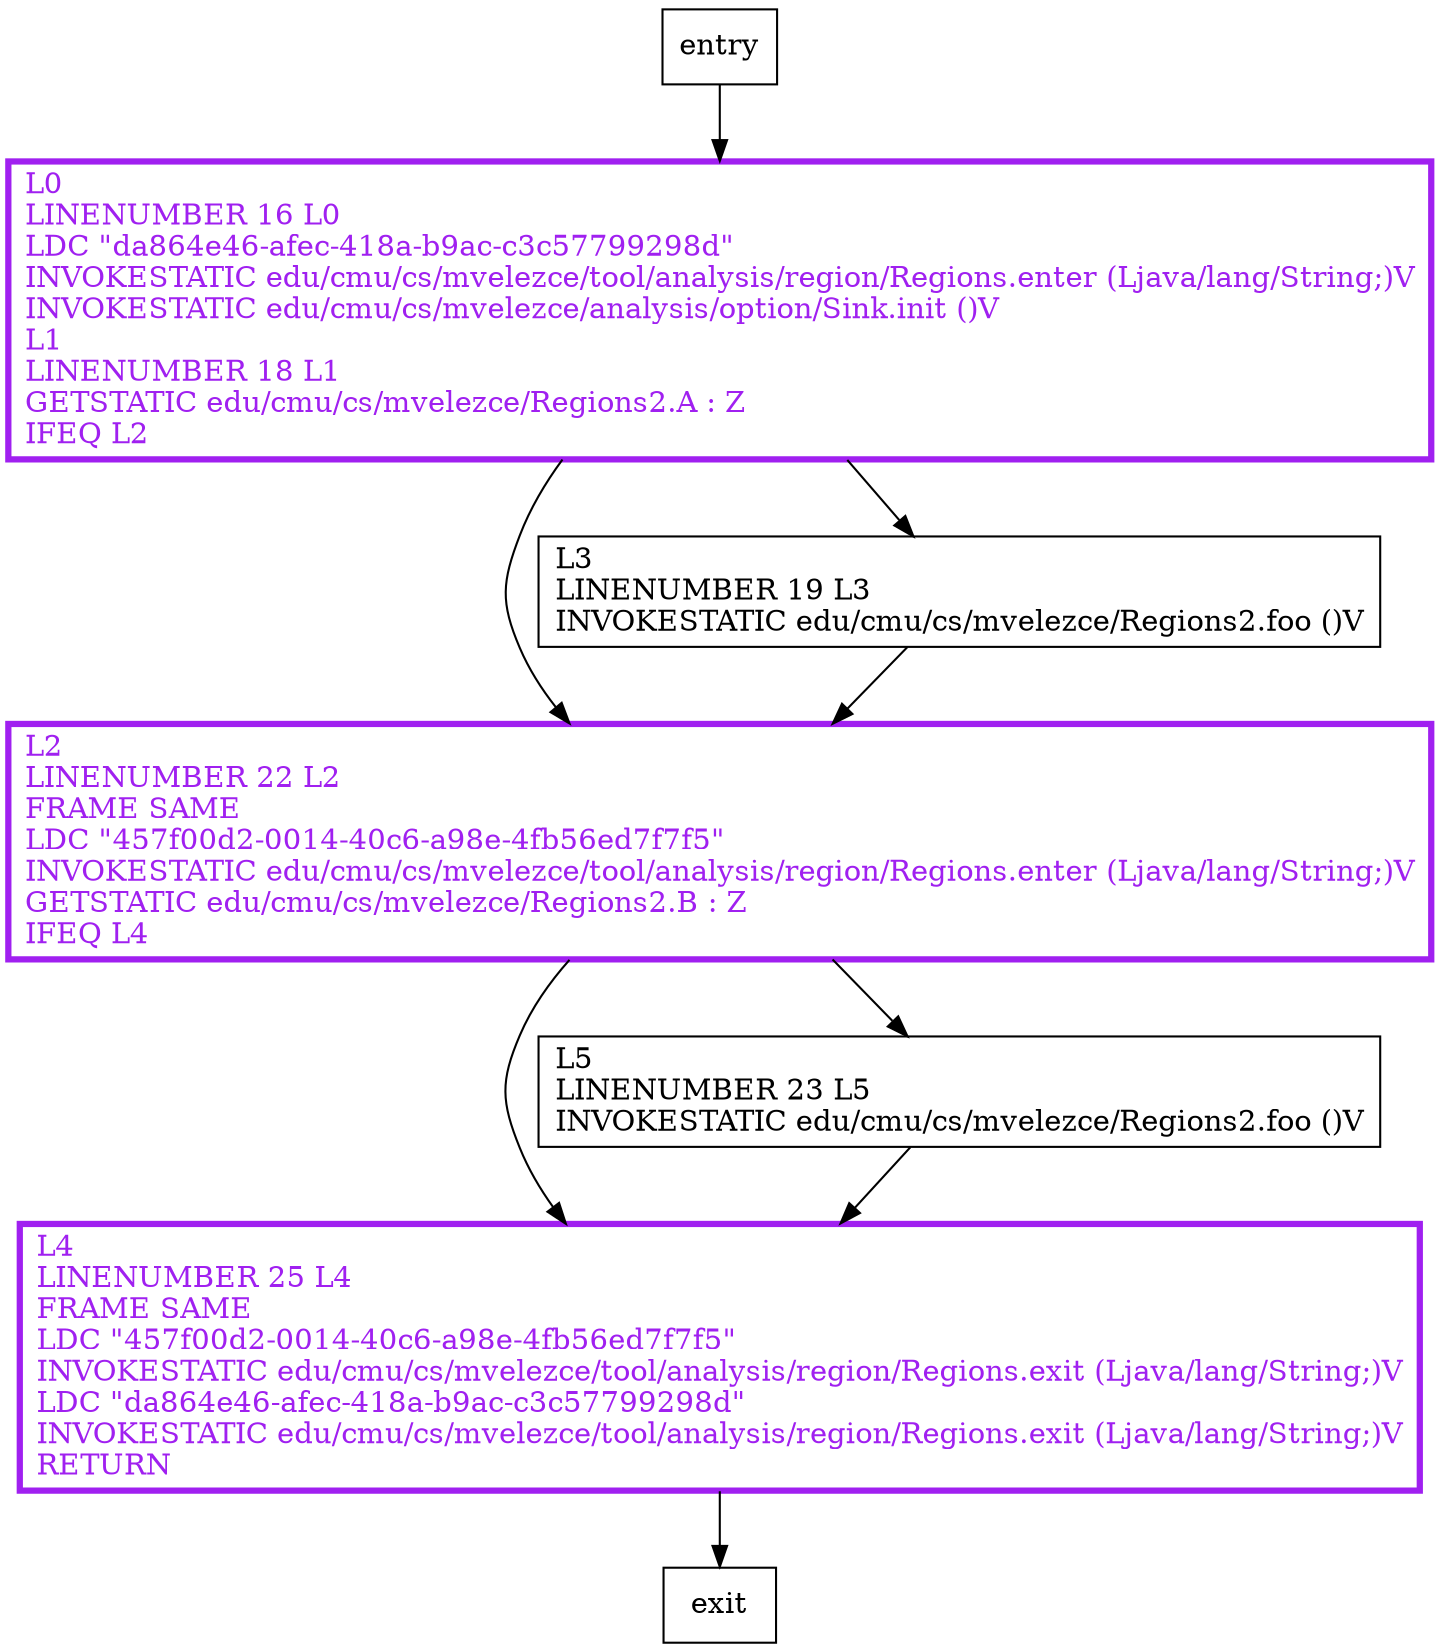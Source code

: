 digraph main {
node [shape=record];
1934361204 [label="L2\lLINENUMBER 22 L2\lFRAME SAME\lLDC \"457f00d2-0014-40c6-a98e-4fb56ed7f7f5\"\lINVOKESTATIC edu/cmu/cs/mvelezce/tool/analysis/region/Regions.enter (Ljava/lang/String;)V\lGETSTATIC edu/cmu/cs/mvelezce/Regions2.B : Z\lIFEQ L4\l"];
2134402157 [label="L3\lLINENUMBER 19 L3\lINVOKESTATIC edu/cmu/cs/mvelezce/Regions2.foo ()V\l"];
605040620 [label="L0\lLINENUMBER 16 L0\lLDC \"da864e46-afec-418a-b9ac-c3c57799298d\"\lINVOKESTATIC edu/cmu/cs/mvelezce/tool/analysis/region/Regions.enter (Ljava/lang/String;)V\lINVOKESTATIC edu/cmu/cs/mvelezce/analysis/option/Sink.init ()V\lL1\lLINENUMBER 18 L1\lGETSTATIC edu/cmu/cs/mvelezce/Regions2.A : Z\lIFEQ L2\l"];
304845770 [label="L4\lLINENUMBER 25 L4\lFRAME SAME\lLDC \"457f00d2-0014-40c6-a98e-4fb56ed7f7f5\"\lINVOKESTATIC edu/cmu/cs/mvelezce/tool/analysis/region/Regions.exit (Ljava/lang/String;)V\lLDC \"da864e46-afec-418a-b9ac-c3c57799298d\"\lINVOKESTATIC edu/cmu/cs/mvelezce/tool/analysis/region/Regions.exit (Ljava/lang/String;)V\lRETURN\l"];
929149228 [label="L5\lLINENUMBER 23 L5\lINVOKESTATIC edu/cmu/cs/mvelezce/Regions2.foo ()V\l"];
entry;
exit;
entry -> 605040620;
1934361204 -> 304845770;
1934361204 -> 929149228;
2134402157 -> 1934361204;
605040620 -> 1934361204;
605040620 -> 2134402157;
304845770 -> exit;
929149228 -> 304845770;
1934361204[fontcolor="purple", penwidth=3, color="purple"];
605040620[fontcolor="purple", penwidth=3, color="purple"];
304845770[fontcolor="purple", penwidth=3, color="purple"];
}
